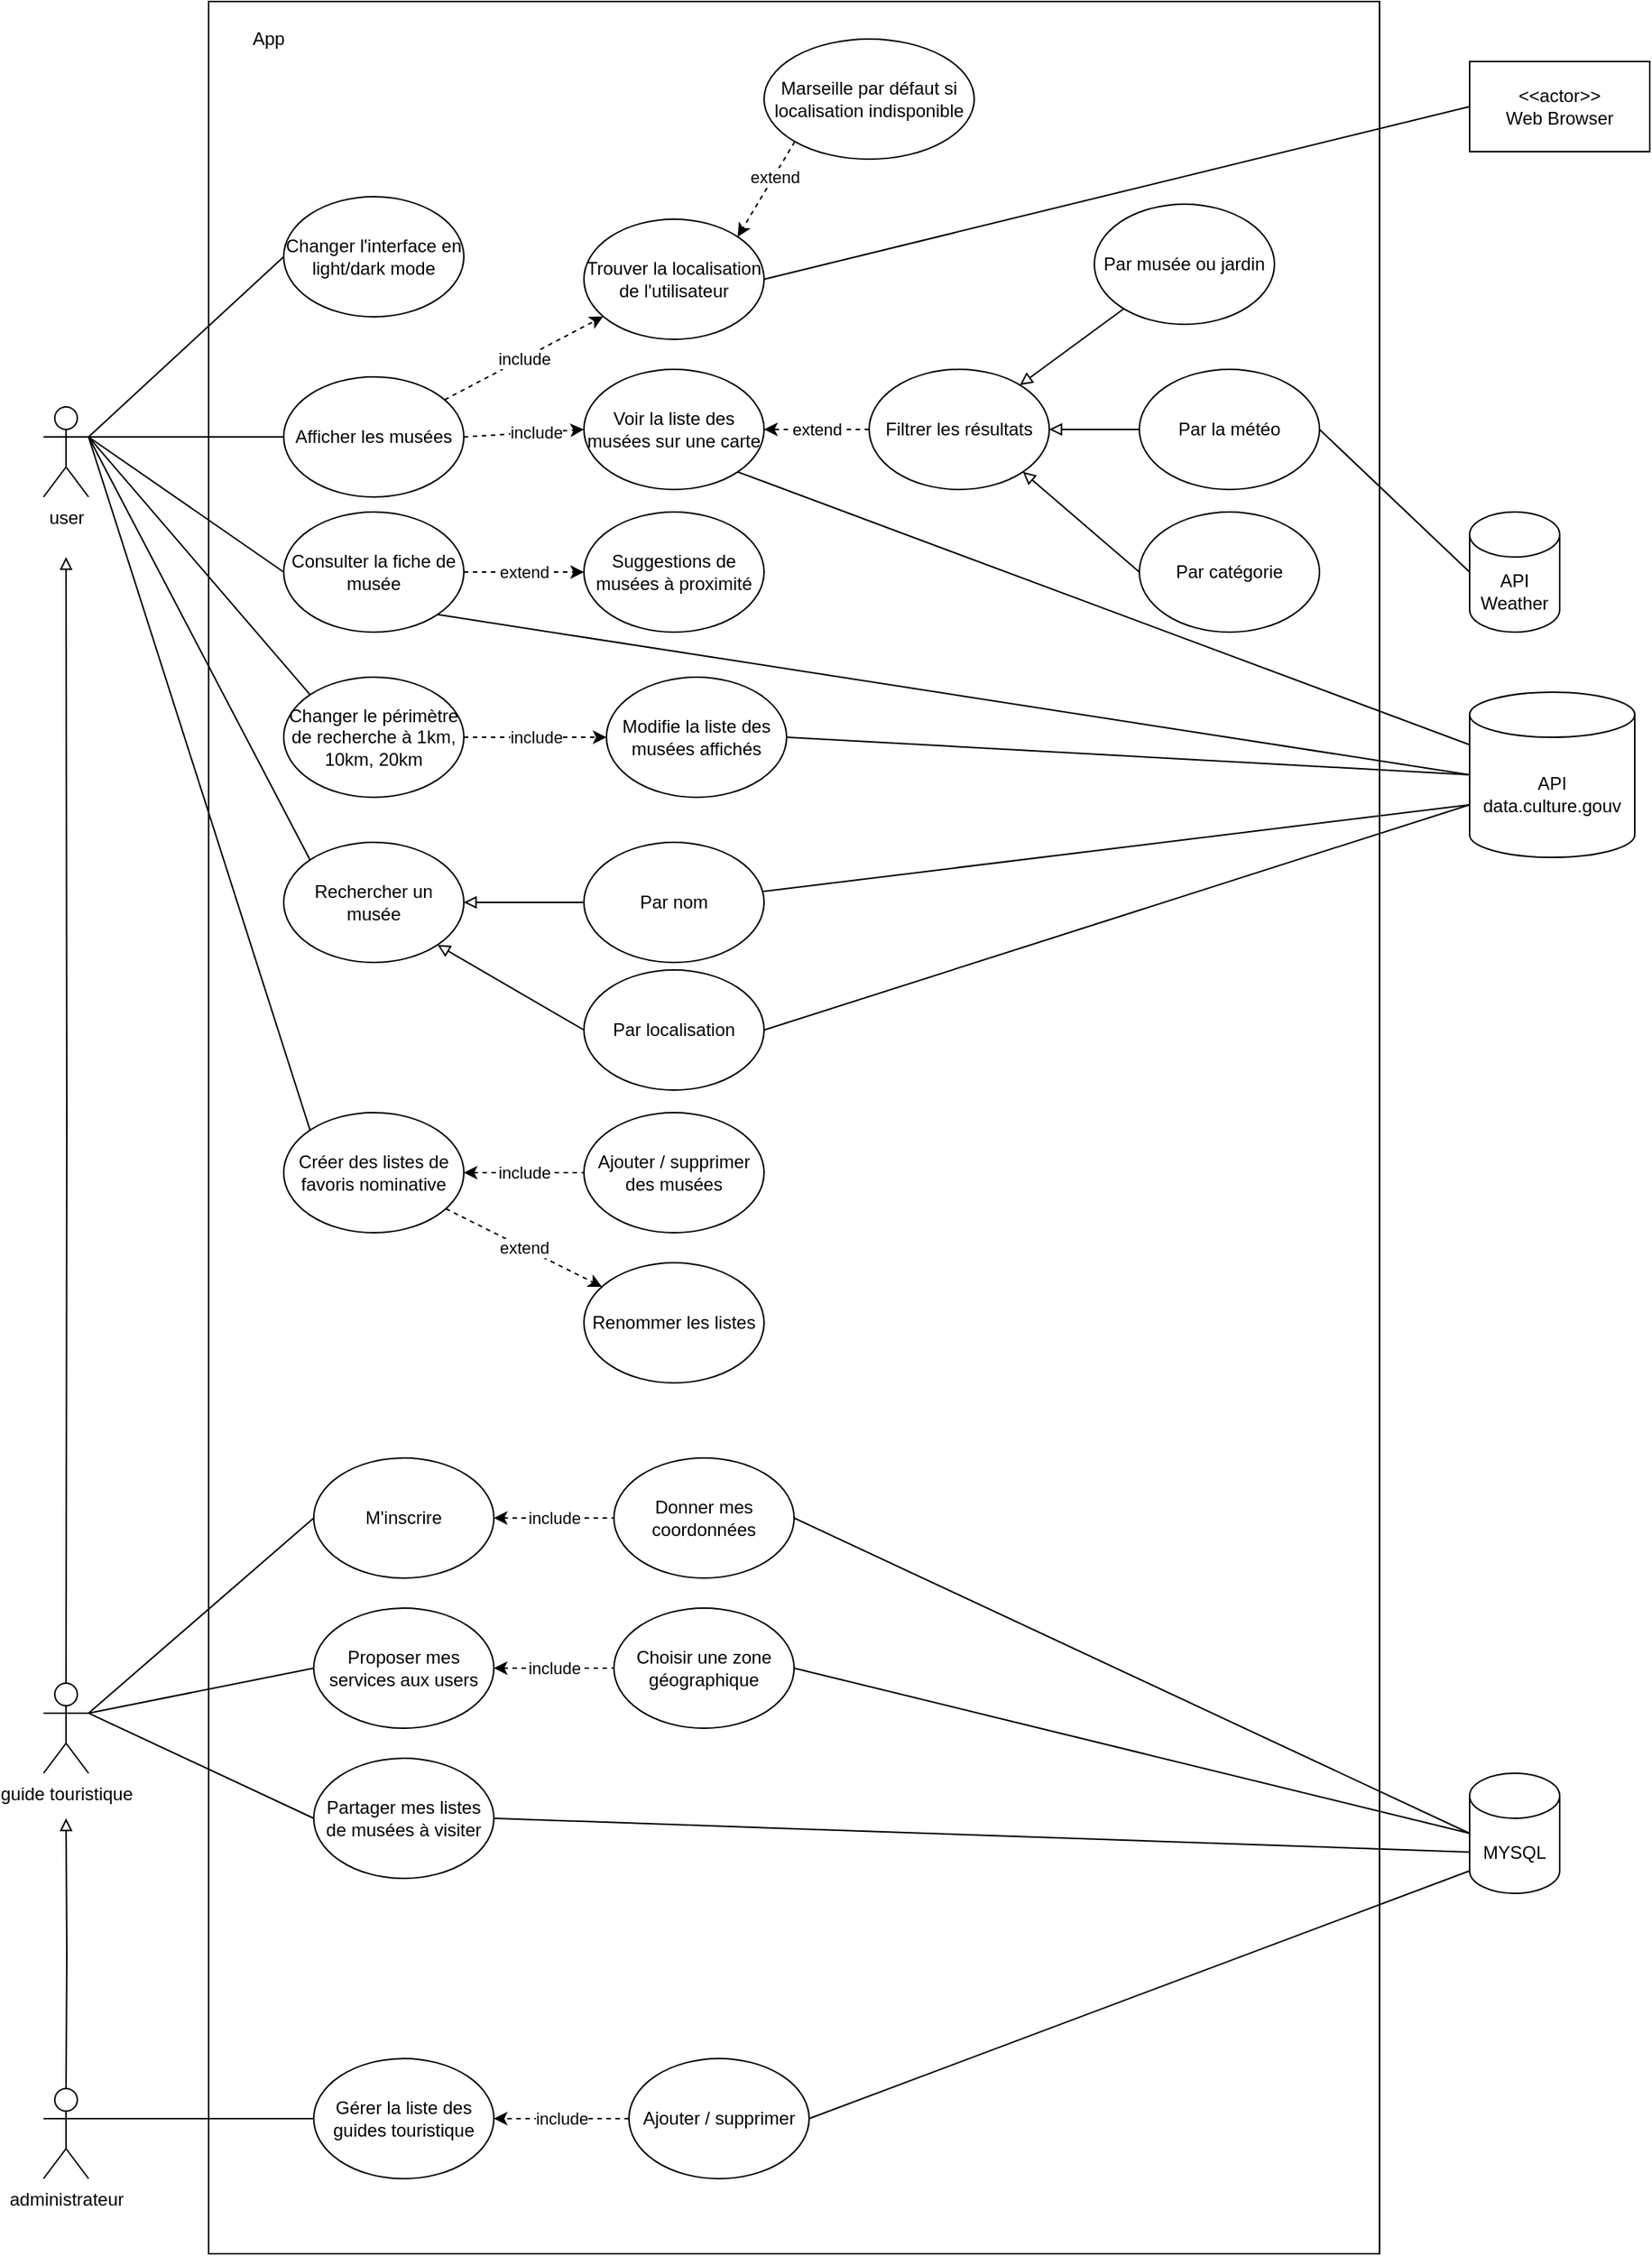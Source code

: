 <mxfile version="21.3.7" type="github">
  <diagram name="Page-1" id="PXeBXMTZTi52IVfcGNrW">
    <mxGraphModel dx="1050" dy="1789" grid="1" gridSize="10" guides="1" tooltips="1" connect="1" arrows="1" fold="1" page="1" pageScale="1" pageWidth="827" pageHeight="1169" math="0" shadow="0">
      <root>
        <mxCell id="0" />
        <mxCell id="1" parent="0" />
        <mxCell id="Ao3JNqcXDAkQ6oakhJqd-1" value="" style="rounded=0;whiteSpace=wrap;html=1;" vertex="1" parent="1">
          <mxGeometry x="200" y="-140" width="780" height="1500" as="geometry" />
        </mxCell>
        <mxCell id="Ao3JNqcXDAkQ6oakhJqd-15" style="edgeStyle=orthogonalEdgeStyle;rounded=0;orthogonalLoop=1;jettySize=auto;html=1;exitX=1;exitY=0.333;exitDx=0;exitDy=0;exitPerimeter=0;endArrow=none;endFill=0;sourcePerimeterSpacing=0;jumpStyle=none;startSize=6;" edge="1" parent="1" source="Ao3JNqcXDAkQ6oakhJqd-2" target="Ao3JNqcXDAkQ6oakhJqd-6">
          <mxGeometry relative="1" as="geometry" />
        </mxCell>
        <mxCell id="Ao3JNqcXDAkQ6oakhJqd-18" style="rounded=0;orthogonalLoop=1;jettySize=auto;html=1;exitX=1;exitY=0.333;exitDx=0;exitDy=0;exitPerimeter=0;entryX=0;entryY=0.5;entryDx=0;entryDy=0;endArrow=none;endFill=0;" edge="1" parent="1" source="Ao3JNqcXDAkQ6oakhJqd-2" target="Ao3JNqcXDAkQ6oakhJqd-16">
          <mxGeometry relative="1" as="geometry" />
        </mxCell>
        <mxCell id="Ao3JNqcXDAkQ6oakhJqd-22" style="rounded=0;orthogonalLoop=1;jettySize=auto;html=1;exitX=1;exitY=0.333;exitDx=0;exitDy=0;exitPerimeter=0;entryX=0;entryY=0;entryDx=0;entryDy=0;endArrow=none;endFill=0;" edge="1" parent="1" source="Ao3JNqcXDAkQ6oakhJqd-2" target="Ao3JNqcXDAkQ6oakhJqd-21">
          <mxGeometry relative="1" as="geometry" />
        </mxCell>
        <mxCell id="Ao3JNqcXDAkQ6oakhJqd-28" style="rounded=0;orthogonalLoop=1;jettySize=auto;html=1;exitX=1;exitY=0.333;exitDx=0;exitDy=0;exitPerimeter=0;entryX=0;entryY=0;entryDx=0;entryDy=0;endArrow=none;endFill=0;" edge="1" parent="1" source="Ao3JNqcXDAkQ6oakhJqd-2" target="Ao3JNqcXDAkQ6oakhJqd-27">
          <mxGeometry relative="1" as="geometry" />
        </mxCell>
        <mxCell id="Ao3JNqcXDAkQ6oakhJqd-37" style="rounded=0;orthogonalLoop=1;jettySize=auto;html=1;exitX=1;exitY=0.333;exitDx=0;exitDy=0;exitPerimeter=0;entryX=0;entryY=0.5;entryDx=0;entryDy=0;endArrow=none;endFill=0;" edge="1" parent="1" source="Ao3JNqcXDAkQ6oakhJqd-2" target="Ao3JNqcXDAkQ6oakhJqd-36">
          <mxGeometry relative="1" as="geometry" />
        </mxCell>
        <mxCell id="Ao3JNqcXDAkQ6oakhJqd-54" style="rounded=0;orthogonalLoop=1;jettySize=auto;html=1;exitX=1;exitY=0.333;exitDx=0;exitDy=0;exitPerimeter=0;entryX=0;entryY=0;entryDx=0;entryDy=0;endArrow=none;endFill=0;" edge="1" parent="1" source="Ao3JNqcXDAkQ6oakhJqd-2" target="Ao3JNqcXDAkQ6oakhJqd-53">
          <mxGeometry relative="1" as="geometry" />
        </mxCell>
        <mxCell id="Ao3JNqcXDAkQ6oakhJqd-67" value="" style="edgeStyle=orthogonalEdgeStyle;rounded=0;orthogonalLoop=1;jettySize=auto;html=1;endArrow=none;endFill=0;startArrow=block;startFill=0;" edge="1" parent="1" target="Ao3JNqcXDAkQ6oakhJqd-66">
          <mxGeometry relative="1" as="geometry">
            <mxPoint x="105" y="230" as="sourcePoint" />
          </mxGeometry>
        </mxCell>
        <mxCell id="Ao3JNqcXDAkQ6oakhJqd-2" value="user" style="shape=umlActor;verticalLabelPosition=bottom;verticalAlign=top;html=1;outlineConnect=0;" vertex="1" parent="1">
          <mxGeometry x="90" y="130" width="30" height="60" as="geometry" />
        </mxCell>
        <mxCell id="Ao3JNqcXDAkQ6oakhJqd-5" value="App" style="text;html=1;strokeColor=none;fillColor=none;align=center;verticalAlign=middle;whiteSpace=wrap;rounded=0;" vertex="1" parent="1">
          <mxGeometry x="210" y="-130" width="60" height="30" as="geometry" />
        </mxCell>
        <mxCell id="Ao3JNqcXDAkQ6oakhJqd-8" value="include" style="rounded=0;orthogonalLoop=1;jettySize=auto;html=1;dashed=1;" edge="1" parent="1" source="Ao3JNqcXDAkQ6oakhJqd-6" target="Ao3JNqcXDAkQ6oakhJqd-7">
          <mxGeometry relative="1" as="geometry" />
        </mxCell>
        <mxCell id="Ao3JNqcXDAkQ6oakhJqd-25" style="rounded=0;orthogonalLoop=1;jettySize=auto;html=1;exitX=1;exitY=0.5;exitDx=0;exitDy=0;entryX=0;entryY=0.5;entryDx=0;entryDy=0;dashed=1;" edge="1" parent="1" source="Ao3JNqcXDAkQ6oakhJqd-6" target="Ao3JNqcXDAkQ6oakhJqd-19">
          <mxGeometry relative="1" as="geometry" />
        </mxCell>
        <mxCell id="Ao3JNqcXDAkQ6oakhJqd-26" value="include" style="edgeLabel;html=1;align=center;verticalAlign=middle;resizable=0;points=[];" vertex="1" connectable="0" parent="Ao3JNqcXDAkQ6oakhJqd-25">
          <mxGeometry x="0.182" relative="1" as="geometry">
            <mxPoint as="offset" />
          </mxGeometry>
        </mxCell>
        <mxCell id="Ao3JNqcXDAkQ6oakhJqd-6" value="Afficher les musées" style="ellipse;whiteSpace=wrap;html=1;" vertex="1" parent="1">
          <mxGeometry x="250" y="110" width="120" height="80" as="geometry" />
        </mxCell>
        <mxCell id="Ao3JNqcXDAkQ6oakhJqd-7" value="Trouver la localisation de l&#39;utilisateur" style="ellipse;whiteSpace=wrap;html=1;" vertex="1" parent="1">
          <mxGeometry x="450" y="5" width="120" height="80" as="geometry" />
        </mxCell>
        <mxCell id="Ao3JNqcXDAkQ6oakhJqd-13" style="rounded=0;orthogonalLoop=1;jettySize=auto;html=1;exitX=0;exitY=1;exitDx=0;exitDy=0;entryX=1;entryY=0;entryDx=0;entryDy=0;dashed=1;" edge="1" parent="1" source="Ao3JNqcXDAkQ6oakhJqd-9" target="Ao3JNqcXDAkQ6oakhJqd-7">
          <mxGeometry relative="1" as="geometry" />
        </mxCell>
        <mxCell id="Ao3JNqcXDAkQ6oakhJqd-14" value="extend" style="edgeLabel;html=1;align=center;verticalAlign=middle;resizable=0;points=[];" vertex="1" connectable="0" parent="Ao3JNqcXDAkQ6oakhJqd-13">
          <mxGeometry x="-0.263" relative="1" as="geometry">
            <mxPoint as="offset" />
          </mxGeometry>
        </mxCell>
        <mxCell id="Ao3JNqcXDAkQ6oakhJqd-9" value="Marseille par défaut si localisation indisponible" style="ellipse;whiteSpace=wrap;html=1;" vertex="1" parent="1">
          <mxGeometry x="570" y="-115" width="140" height="80" as="geometry" />
        </mxCell>
        <mxCell id="Ao3JNqcXDAkQ6oakhJqd-61" style="rounded=0;orthogonalLoop=1;jettySize=auto;html=1;exitX=1;exitY=1;exitDx=0;exitDy=0;entryX=0;entryY=0.5;entryDx=0;entryDy=0;entryPerimeter=0;endArrow=none;endFill=0;" edge="1" parent="1" source="Ao3JNqcXDAkQ6oakhJqd-16" target="Ao3JNqcXDAkQ6oakhJqd-45">
          <mxGeometry relative="1" as="geometry" />
        </mxCell>
        <mxCell id="Ao3JNqcXDAkQ6oakhJqd-63" value="extend" style="edgeStyle=orthogonalEdgeStyle;rounded=0;orthogonalLoop=1;jettySize=auto;html=1;dashed=1;" edge="1" parent="1" source="Ao3JNqcXDAkQ6oakhJqd-16" target="Ao3JNqcXDAkQ6oakhJqd-62">
          <mxGeometry relative="1" as="geometry" />
        </mxCell>
        <mxCell id="Ao3JNqcXDAkQ6oakhJqd-16" value="Consulter la fiche de musée" style="ellipse;whiteSpace=wrap;html=1;" vertex="1" parent="1">
          <mxGeometry x="250" y="200" width="120" height="80" as="geometry" />
        </mxCell>
        <mxCell id="Ao3JNqcXDAkQ6oakhJqd-19" value="Voir la liste des musées sur une carte" style="ellipse;whiteSpace=wrap;html=1;" vertex="1" parent="1">
          <mxGeometry x="450" y="105" width="120" height="80" as="geometry" />
        </mxCell>
        <mxCell id="Ao3JNqcXDAkQ6oakhJqd-24" value="include" style="edgeStyle=orthogonalEdgeStyle;rounded=0;orthogonalLoop=1;jettySize=auto;html=1;dashed=1;" edge="1" parent="1" source="Ao3JNqcXDAkQ6oakhJqd-21" target="Ao3JNqcXDAkQ6oakhJqd-23">
          <mxGeometry relative="1" as="geometry" />
        </mxCell>
        <mxCell id="Ao3JNqcXDAkQ6oakhJqd-21" value="Changer le périmètre de recherche à 1km, 10km, 20km" style="ellipse;whiteSpace=wrap;html=1;" vertex="1" parent="1">
          <mxGeometry x="250" y="310" width="120" height="80" as="geometry" />
        </mxCell>
        <mxCell id="Ao3JNqcXDAkQ6oakhJqd-23" value="Modifie la liste des musées affichés" style="ellipse;whiteSpace=wrap;html=1;" vertex="1" parent="1">
          <mxGeometry x="465" y="310" width="120" height="80" as="geometry" />
        </mxCell>
        <mxCell id="Ao3JNqcXDAkQ6oakhJqd-27" value="Rechercher un musée" style="ellipse;whiteSpace=wrap;html=1;" vertex="1" parent="1">
          <mxGeometry x="250" y="420" width="120" height="80" as="geometry" />
        </mxCell>
        <mxCell id="Ao3JNqcXDAkQ6oakhJqd-34" style="edgeStyle=orthogonalEdgeStyle;rounded=0;orthogonalLoop=1;jettySize=auto;html=1;exitX=0;exitY=0.5;exitDx=0;exitDy=0;entryX=1;entryY=0.5;entryDx=0;entryDy=0;endArrow=block;endFill=0;" edge="1" parent="1" source="Ao3JNqcXDAkQ6oakhJqd-29" target="Ao3JNqcXDAkQ6oakhJqd-27">
          <mxGeometry relative="1" as="geometry" />
        </mxCell>
        <mxCell id="Ao3JNqcXDAkQ6oakhJqd-29" value="Par nom" style="ellipse;whiteSpace=wrap;html=1;" vertex="1" parent="1">
          <mxGeometry x="450" y="420" width="120" height="80" as="geometry" />
        </mxCell>
        <mxCell id="Ao3JNqcXDAkQ6oakhJqd-35" style="rounded=0;orthogonalLoop=1;jettySize=auto;html=1;exitX=0;exitY=0.5;exitDx=0;exitDy=0;entryX=1;entryY=1;entryDx=0;entryDy=0;endArrow=block;endFill=0;" edge="1" parent="1" source="Ao3JNqcXDAkQ6oakhJqd-32" target="Ao3JNqcXDAkQ6oakhJqd-27">
          <mxGeometry relative="1" as="geometry" />
        </mxCell>
        <mxCell id="Ao3JNqcXDAkQ6oakhJqd-32" value="Par localisation" style="ellipse;whiteSpace=wrap;html=1;" vertex="1" parent="1">
          <mxGeometry x="450" y="505" width="120" height="80" as="geometry" />
        </mxCell>
        <mxCell id="Ao3JNqcXDAkQ6oakhJqd-36" value="Changer l&#39;interface en light/dark mode" style="ellipse;whiteSpace=wrap;html=1;" vertex="1" parent="1">
          <mxGeometry x="250" y="-10" width="120" height="80" as="geometry" />
        </mxCell>
        <mxCell id="Ao3JNqcXDAkQ6oakhJqd-39" value="extend" style="edgeStyle=orthogonalEdgeStyle;rounded=0;orthogonalLoop=1;jettySize=auto;html=1;exitX=0;exitY=0.5;exitDx=0;exitDy=0;entryX=1;entryY=0.5;entryDx=0;entryDy=0;dashed=1;" edge="1" parent="1" source="Ao3JNqcXDAkQ6oakhJqd-38" target="Ao3JNqcXDAkQ6oakhJqd-19">
          <mxGeometry relative="1" as="geometry" />
        </mxCell>
        <mxCell id="Ao3JNqcXDAkQ6oakhJqd-42" value="" style="rounded=0;orthogonalLoop=1;jettySize=auto;html=1;startArrow=block;startFill=0;endArrow=none;endFill=0;" edge="1" parent="1" source="Ao3JNqcXDAkQ6oakhJqd-38" target="Ao3JNqcXDAkQ6oakhJqd-41">
          <mxGeometry relative="1" as="geometry" />
        </mxCell>
        <mxCell id="Ao3JNqcXDAkQ6oakhJqd-44" value="" style="edgeStyle=orthogonalEdgeStyle;rounded=0;orthogonalLoop=1;jettySize=auto;html=1;startArrow=block;startFill=0;endArrow=none;endFill=0;" edge="1" parent="1" source="Ao3JNqcXDAkQ6oakhJqd-38" target="Ao3JNqcXDAkQ6oakhJqd-43">
          <mxGeometry relative="1" as="geometry" />
        </mxCell>
        <mxCell id="Ao3JNqcXDAkQ6oakhJqd-38" value="Filtrer les résultats" style="ellipse;whiteSpace=wrap;html=1;" vertex="1" parent="1">
          <mxGeometry x="640" y="105" width="120" height="80" as="geometry" />
        </mxCell>
        <mxCell id="Ao3JNqcXDAkQ6oakhJqd-41" value="Par musée ou jardin" style="ellipse;whiteSpace=wrap;html=1;" vertex="1" parent="1">
          <mxGeometry x="790" y="-5" width="120" height="80" as="geometry" />
        </mxCell>
        <mxCell id="Ao3JNqcXDAkQ6oakhJqd-43" value="Par la météo" style="ellipse;whiteSpace=wrap;html=1;" vertex="1" parent="1">
          <mxGeometry x="820" y="105" width="120" height="80" as="geometry" />
        </mxCell>
        <mxCell id="Ao3JNqcXDAkQ6oakhJqd-46" style="rounded=0;orthogonalLoop=1;jettySize=auto;html=1;exitX=0;exitY=0;exitDx=0;exitDy=35;exitPerimeter=0;entryX=1;entryY=1;entryDx=0;entryDy=0;endArrow=none;endFill=0;" edge="1" parent="1" source="Ao3JNqcXDAkQ6oakhJqd-45" target="Ao3JNqcXDAkQ6oakhJqd-19">
          <mxGeometry relative="1" as="geometry" />
        </mxCell>
        <mxCell id="Ao3JNqcXDAkQ6oakhJqd-47" style="rounded=0;orthogonalLoop=1;jettySize=auto;html=1;exitX=0;exitY=0.5;exitDx=0;exitDy=0;exitPerimeter=0;entryX=1;entryY=0.5;entryDx=0;entryDy=0;endArrow=none;endFill=0;" edge="1" parent="1" source="Ao3JNqcXDAkQ6oakhJqd-45" target="Ao3JNqcXDAkQ6oakhJqd-23">
          <mxGeometry relative="1" as="geometry" />
        </mxCell>
        <mxCell id="Ao3JNqcXDAkQ6oakhJqd-48" style="rounded=0;orthogonalLoop=1;jettySize=auto;html=1;exitX=0;exitY=0;exitDx=0;exitDy=75;exitPerimeter=0;endArrow=none;endFill=0;" edge="1" parent="1" source="Ao3JNqcXDAkQ6oakhJqd-45" target="Ao3JNqcXDAkQ6oakhJqd-29">
          <mxGeometry relative="1" as="geometry" />
        </mxCell>
        <mxCell id="Ao3JNqcXDAkQ6oakhJqd-49" style="rounded=0;orthogonalLoop=1;jettySize=auto;html=1;exitX=0;exitY=0;exitDx=0;exitDy=75;exitPerimeter=0;entryX=1;entryY=0.5;entryDx=0;entryDy=0;endArrow=none;endFill=0;" edge="1" parent="1" source="Ao3JNqcXDAkQ6oakhJqd-45" target="Ao3JNqcXDAkQ6oakhJqd-32">
          <mxGeometry relative="1" as="geometry" />
        </mxCell>
        <mxCell id="Ao3JNqcXDAkQ6oakhJqd-45" value="API&lt;br&gt;data.culture.gouv" style="shape=cylinder3;whiteSpace=wrap;html=1;boundedLbl=1;backgroundOutline=1;size=15;" vertex="1" parent="1">
          <mxGeometry x="1040" y="320" width="110" height="110" as="geometry" />
        </mxCell>
        <mxCell id="Ao3JNqcXDAkQ6oakhJqd-52" style="rounded=0;orthogonalLoop=1;jettySize=auto;html=1;exitX=0;exitY=0.5;exitDx=0;exitDy=0;entryX=1;entryY=0.5;entryDx=0;entryDy=0;endArrow=none;endFill=0;" edge="1" parent="1" source="Ao3JNqcXDAkQ6oakhJqd-51" target="Ao3JNqcXDAkQ6oakhJqd-7">
          <mxGeometry relative="1" as="geometry" />
        </mxCell>
        <mxCell id="Ao3JNqcXDAkQ6oakhJqd-51" value="&amp;lt;&amp;lt;actor&amp;gt;&amp;gt;&lt;br&gt;Web Browser" style="rounded=0;whiteSpace=wrap;html=1;" vertex="1" parent="1">
          <mxGeometry x="1040" y="-100" width="120" height="60" as="geometry" />
        </mxCell>
        <mxCell id="Ao3JNqcXDAkQ6oakhJqd-56" value="include" style="edgeStyle=orthogonalEdgeStyle;rounded=0;orthogonalLoop=1;jettySize=auto;html=1;startArrow=classic;startFill=1;endArrow=none;endFill=0;dashed=1;" edge="1" parent="1" source="Ao3JNqcXDAkQ6oakhJqd-53" target="Ao3JNqcXDAkQ6oakhJqd-55">
          <mxGeometry relative="1" as="geometry" />
        </mxCell>
        <mxCell id="Ao3JNqcXDAkQ6oakhJqd-58" value="extend" style="rounded=0;orthogonalLoop=1;jettySize=auto;html=1;dashed=1;" edge="1" parent="1" source="Ao3JNqcXDAkQ6oakhJqd-53" target="Ao3JNqcXDAkQ6oakhJqd-57">
          <mxGeometry relative="1" as="geometry" />
        </mxCell>
        <mxCell id="Ao3JNqcXDAkQ6oakhJqd-53" value="Créer des listes de favoris nominative" style="ellipse;whiteSpace=wrap;html=1;" vertex="1" parent="1">
          <mxGeometry x="250" y="600" width="120" height="80" as="geometry" />
        </mxCell>
        <mxCell id="Ao3JNqcXDAkQ6oakhJqd-55" value="Ajouter / supprimer des musées" style="ellipse;whiteSpace=wrap;html=1;" vertex="1" parent="1">
          <mxGeometry x="450" y="600" width="120" height="80" as="geometry" />
        </mxCell>
        <mxCell id="Ao3JNqcXDAkQ6oakhJqd-57" value="Renommer les listes" style="ellipse;whiteSpace=wrap;html=1;" vertex="1" parent="1">
          <mxGeometry x="450" y="700" width="120" height="80" as="geometry" />
        </mxCell>
        <mxCell id="Ao3JNqcXDAkQ6oakhJqd-60" style="rounded=0;orthogonalLoop=1;jettySize=auto;html=1;exitX=0;exitY=0.5;exitDx=0;exitDy=0;exitPerimeter=0;entryX=1;entryY=0.5;entryDx=0;entryDy=0;endArrow=none;endFill=0;" edge="1" parent="1" source="Ao3JNqcXDAkQ6oakhJqd-59" target="Ao3JNqcXDAkQ6oakhJqd-43">
          <mxGeometry relative="1" as="geometry" />
        </mxCell>
        <mxCell id="Ao3JNqcXDAkQ6oakhJqd-59" value="API&lt;br&gt;Weather" style="shape=cylinder3;whiteSpace=wrap;html=1;boundedLbl=1;backgroundOutline=1;size=15;" vertex="1" parent="1">
          <mxGeometry x="1040" y="200" width="60" height="80" as="geometry" />
        </mxCell>
        <mxCell id="Ao3JNqcXDAkQ6oakhJqd-62" value="Suggestions de musées à proximité" style="ellipse;whiteSpace=wrap;html=1;" vertex="1" parent="1">
          <mxGeometry x="450" y="200" width="120" height="80" as="geometry" />
        </mxCell>
        <mxCell id="Ao3JNqcXDAkQ6oakhJqd-65" style="rounded=0;orthogonalLoop=1;jettySize=auto;html=1;exitX=0;exitY=0.5;exitDx=0;exitDy=0;entryX=1;entryY=1;entryDx=0;entryDy=0;endArrow=block;endFill=0;" edge="1" parent="1" source="Ao3JNqcXDAkQ6oakhJqd-64" target="Ao3JNqcXDAkQ6oakhJqd-38">
          <mxGeometry relative="1" as="geometry" />
        </mxCell>
        <mxCell id="Ao3JNqcXDAkQ6oakhJqd-64" value="Par catégorie" style="ellipse;whiteSpace=wrap;html=1;" vertex="1" parent="1">
          <mxGeometry x="820" y="200" width="120" height="80" as="geometry" />
        </mxCell>
        <mxCell id="Ao3JNqcXDAkQ6oakhJqd-77" style="rounded=0;orthogonalLoop=1;jettySize=auto;html=1;exitX=1;exitY=0.333;exitDx=0;exitDy=0;exitPerimeter=0;entryX=0;entryY=0.5;entryDx=0;entryDy=0;endArrow=none;endFill=0;" edge="1" parent="1" source="Ao3JNqcXDAkQ6oakhJqd-66" target="Ao3JNqcXDAkQ6oakhJqd-70">
          <mxGeometry relative="1" as="geometry" />
        </mxCell>
        <mxCell id="Ao3JNqcXDAkQ6oakhJqd-78" style="rounded=0;orthogonalLoop=1;jettySize=auto;html=1;exitX=1;exitY=0.333;exitDx=0;exitDy=0;exitPerimeter=0;entryX=0;entryY=0.5;entryDx=0;entryDy=0;endArrow=none;endFill=0;" edge="1" parent="1" source="Ao3JNqcXDAkQ6oakhJqd-66" target="Ao3JNqcXDAkQ6oakhJqd-73">
          <mxGeometry relative="1" as="geometry" />
        </mxCell>
        <mxCell id="Ao3JNqcXDAkQ6oakhJqd-79" style="rounded=0;orthogonalLoop=1;jettySize=auto;html=1;exitX=1;exitY=0.333;exitDx=0;exitDy=0;exitPerimeter=0;entryX=0;entryY=0.5;entryDx=0;entryDy=0;endArrow=none;endFill=0;" edge="1" parent="1" source="Ao3JNqcXDAkQ6oakhJqd-66" target="Ao3JNqcXDAkQ6oakhJqd-76">
          <mxGeometry relative="1" as="geometry" />
        </mxCell>
        <mxCell id="Ao3JNqcXDAkQ6oakhJqd-81" value="" style="edgeStyle=orthogonalEdgeStyle;rounded=0;orthogonalLoop=1;jettySize=auto;html=1;endArrow=none;endFill=0;startArrow=block;startFill=0;" edge="1" parent="1" target="Ao3JNqcXDAkQ6oakhJqd-80">
          <mxGeometry relative="1" as="geometry">
            <mxPoint x="105" y="1070" as="sourcePoint" />
          </mxGeometry>
        </mxCell>
        <mxCell id="Ao3JNqcXDAkQ6oakhJqd-66" value="guide touristique" style="shape=umlActor;verticalLabelPosition=bottom;verticalAlign=top;html=1;outlineConnect=0;" vertex="1" parent="1">
          <mxGeometry x="90" y="980" width="30" height="60" as="geometry" />
        </mxCell>
        <mxCell id="Ao3JNqcXDAkQ6oakhJqd-72" value="include" style="edgeStyle=orthogonalEdgeStyle;rounded=0;orthogonalLoop=1;jettySize=auto;html=1;dashed=1;endArrow=none;endFill=0;startArrow=classic;startFill=1;" edge="1" parent="1" source="Ao3JNqcXDAkQ6oakhJqd-70" target="Ao3JNqcXDAkQ6oakhJqd-71">
          <mxGeometry relative="1" as="geometry" />
        </mxCell>
        <mxCell id="Ao3JNqcXDAkQ6oakhJqd-70" value="M&#39;inscrire" style="ellipse;whiteSpace=wrap;html=1;" vertex="1" parent="1">
          <mxGeometry x="270" y="830" width="120" height="80" as="geometry" />
        </mxCell>
        <mxCell id="Ao3JNqcXDAkQ6oakhJqd-90" style="rounded=0;orthogonalLoop=1;jettySize=auto;html=1;exitX=1;exitY=0.5;exitDx=0;exitDy=0;entryX=0;entryY=0.5;entryDx=0;entryDy=0;entryPerimeter=0;endArrow=none;endFill=0;" edge="1" parent="1" source="Ao3JNqcXDAkQ6oakhJqd-71" target="Ao3JNqcXDAkQ6oakhJqd-89">
          <mxGeometry relative="1" as="geometry" />
        </mxCell>
        <mxCell id="Ao3JNqcXDAkQ6oakhJqd-71" value="Donner mes coordonnées" style="ellipse;whiteSpace=wrap;html=1;" vertex="1" parent="1">
          <mxGeometry x="470" y="830" width="120" height="80" as="geometry" />
        </mxCell>
        <mxCell id="Ao3JNqcXDAkQ6oakhJqd-75" value="include" style="edgeStyle=orthogonalEdgeStyle;rounded=0;orthogonalLoop=1;jettySize=auto;html=1;endArrow=none;endFill=0;startArrow=classic;startFill=1;dashed=1;" edge="1" parent="1" source="Ao3JNqcXDAkQ6oakhJqd-73" target="Ao3JNqcXDAkQ6oakhJqd-74">
          <mxGeometry relative="1" as="geometry" />
        </mxCell>
        <mxCell id="Ao3JNqcXDAkQ6oakhJqd-73" value="Proposer mes services aux users" style="ellipse;whiteSpace=wrap;html=1;" vertex="1" parent="1">
          <mxGeometry x="270" y="930" width="120" height="80" as="geometry" />
        </mxCell>
        <mxCell id="Ao3JNqcXDAkQ6oakhJqd-91" style="rounded=0;orthogonalLoop=1;jettySize=auto;html=1;exitX=1;exitY=0.5;exitDx=0;exitDy=0;entryX=0;entryY=0.5;entryDx=0;entryDy=0;entryPerimeter=0;endArrow=none;endFill=0;" edge="1" parent="1" source="Ao3JNqcXDAkQ6oakhJqd-74" target="Ao3JNqcXDAkQ6oakhJqd-89">
          <mxGeometry relative="1" as="geometry" />
        </mxCell>
        <mxCell id="Ao3JNqcXDAkQ6oakhJqd-74" value="Choisir une zone géographique" style="ellipse;whiteSpace=wrap;html=1;" vertex="1" parent="1">
          <mxGeometry x="470" y="930" width="120" height="80" as="geometry" />
        </mxCell>
        <mxCell id="Ao3JNqcXDAkQ6oakhJqd-92" style="rounded=0;orthogonalLoop=1;jettySize=auto;html=1;exitX=1;exitY=0.5;exitDx=0;exitDy=0;entryX=0;entryY=0;entryDx=0;entryDy=52.5;entryPerimeter=0;endArrow=none;endFill=0;" edge="1" parent="1" source="Ao3JNqcXDAkQ6oakhJqd-76" target="Ao3JNqcXDAkQ6oakhJqd-89">
          <mxGeometry relative="1" as="geometry" />
        </mxCell>
        <mxCell id="Ao3JNqcXDAkQ6oakhJqd-76" value="Partager mes listes de musées à visiter" style="ellipse;whiteSpace=wrap;html=1;" vertex="1" parent="1">
          <mxGeometry x="270" y="1030" width="120" height="80" as="geometry" />
        </mxCell>
        <mxCell id="Ao3JNqcXDAkQ6oakhJqd-85" style="rounded=0;orthogonalLoop=1;jettySize=auto;html=1;exitX=1;exitY=0.333;exitDx=0;exitDy=0;exitPerimeter=0;entryX=0;entryY=0.5;entryDx=0;entryDy=0;endArrow=none;endFill=0;" edge="1" parent="1" source="Ao3JNqcXDAkQ6oakhJqd-80" target="Ao3JNqcXDAkQ6oakhJqd-84">
          <mxGeometry relative="1" as="geometry" />
        </mxCell>
        <mxCell id="Ao3JNqcXDAkQ6oakhJqd-80" value="administrateur" style="shape=umlActor;verticalLabelPosition=bottom;verticalAlign=top;html=1;outlineConnect=0;" vertex="1" parent="1">
          <mxGeometry x="90" y="1250" width="30" height="60" as="geometry" />
        </mxCell>
        <mxCell id="Ao3JNqcXDAkQ6oakhJqd-84" value="Gérer la liste des guides touristique" style="ellipse;whiteSpace=wrap;html=1;" vertex="1" parent="1">
          <mxGeometry x="270" y="1230" width="120" height="80" as="geometry" />
        </mxCell>
        <mxCell id="Ao3JNqcXDAkQ6oakhJqd-88" value="include" style="edgeStyle=orthogonalEdgeStyle;rounded=0;orthogonalLoop=1;jettySize=auto;html=1;exitX=0;exitY=0.5;exitDx=0;exitDy=0;entryX=1;entryY=0.5;entryDx=0;entryDy=0;dashed=1;" edge="1" parent="1" source="Ao3JNqcXDAkQ6oakhJqd-86" target="Ao3JNqcXDAkQ6oakhJqd-84">
          <mxGeometry relative="1" as="geometry" />
        </mxCell>
        <mxCell id="Ao3JNqcXDAkQ6oakhJqd-93" style="rounded=0;orthogonalLoop=1;jettySize=auto;html=1;exitX=1;exitY=0.5;exitDx=0;exitDy=0;entryX=0;entryY=1;entryDx=0;entryDy=-15;entryPerimeter=0;endArrow=none;endFill=0;" edge="1" parent="1" source="Ao3JNqcXDAkQ6oakhJqd-86" target="Ao3JNqcXDAkQ6oakhJqd-89">
          <mxGeometry relative="1" as="geometry" />
        </mxCell>
        <mxCell id="Ao3JNqcXDAkQ6oakhJqd-86" value="Ajouter / supprimer" style="ellipse;whiteSpace=wrap;html=1;" vertex="1" parent="1">
          <mxGeometry x="480" y="1230" width="120" height="80" as="geometry" />
        </mxCell>
        <mxCell id="Ao3JNqcXDAkQ6oakhJqd-89" value="MYSQL" style="shape=cylinder3;whiteSpace=wrap;html=1;boundedLbl=1;backgroundOutline=1;size=15;" vertex="1" parent="1">
          <mxGeometry x="1040" y="1040" width="60" height="80" as="geometry" />
        </mxCell>
      </root>
    </mxGraphModel>
  </diagram>
</mxfile>
